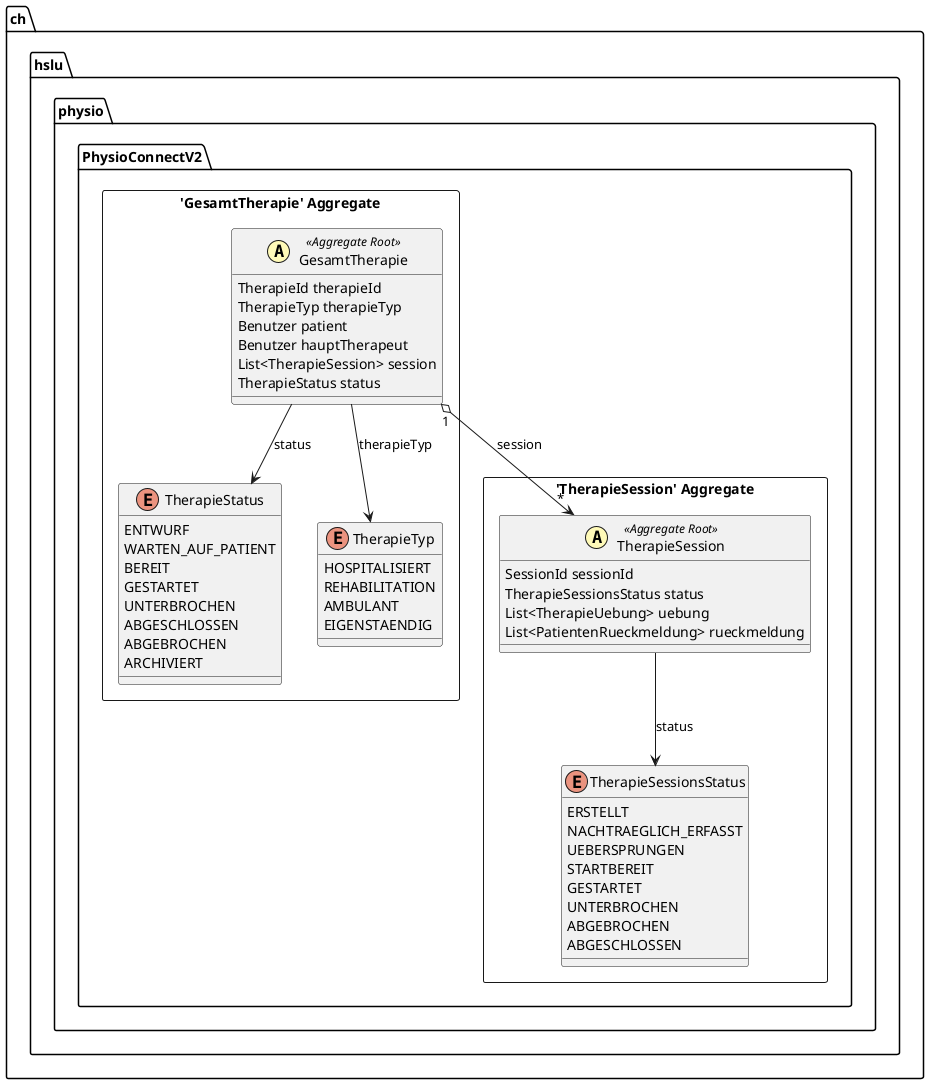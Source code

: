 @startuml

skinparam componentStyle uml2

package ch.hslu.physio.PhysioConnectV2 {
	package "'GesamtTherapie' Aggregate" <<Rectangle>> {
		class GesamtTherapie <<(A,#fffab8) Aggregate Root>> {
			TherapieId therapieId
			TherapieTyp therapieTyp
			Benutzer patient
			Benutzer hauptTherapeut
			List<TherapieSession> session
			TherapieStatus status
		}
		enum TherapieStatus {
			ENTWURF
			WARTEN_AUF_PATIENT
			BEREIT
			GESTARTET
			UNTERBROCHEN
			ABGESCHLOSSEN
			ABGEBROCHEN
			ARCHIVIERT
		}
		enum TherapieTyp {
			HOSPITALISIERT
			REHABILITATION
			AMBULANT
			EIGENSTAENDIG
		}
	}
	package "'TherapieSession' Aggregate" <<Rectangle>> {
		class TherapieSession <<(A,#fffab8) Aggregate Root>> {
			SessionId sessionId
			TherapieSessionsStatus status
			List<TherapieUebung> uebung
			List<PatientenRueckmeldung> rueckmeldung
		}
		enum TherapieSessionsStatus {
			ERSTELLT
			NACHTRAEGLICH_ERFASST
			UEBERSPRUNGEN
			STARTBEREIT
			GESTARTET
			UNTERBROCHEN
			ABGEBROCHEN
			ABGESCHLOSSEN
		}
	}
}

GesamtTherapie --> TherapieStatus : status
TherapieSession --> TherapieSessionsStatus : status

GesamtTherapie --> TherapieTyp : therapieTyp
GesamtTherapie "1" o--> "*" TherapieSession : session

@enduml
